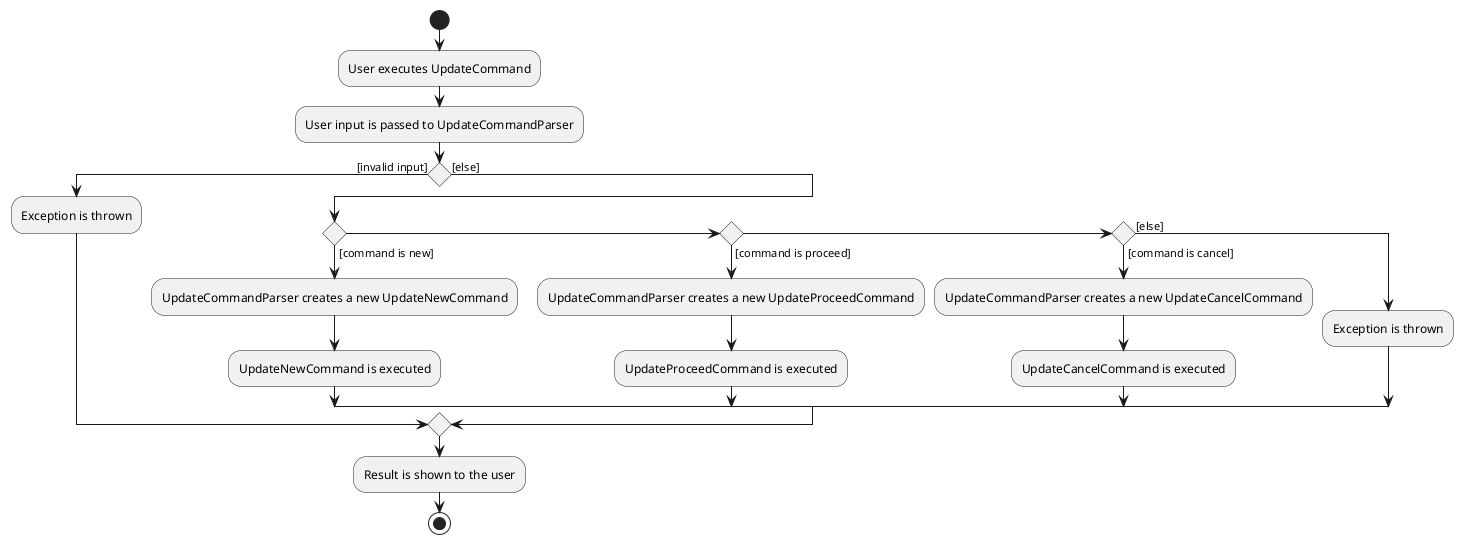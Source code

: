 @startuml
start
:User executes UpdateCommand;

'Since the beta syntax does not support placing the condition outside the
'diamond we place it as the true branch instead.

:User input is passed to UpdateCommandParser;

if () then ([invalid input])
    :Exception is thrown;
else ([else])
    if () then ([command is new])
        :UpdateCommandParser creates a new UpdateNewCommand;
        :UpdateNewCommand is executed;
    else if () then ([command is proceed])
        :UpdateCommandParser creates a new UpdateProceedCommand;
        :UpdateProceedCommand is executed;
    else if () then ([command is cancel])
        :UpdateCommandParser creates a new UpdateCancelCommand;
        :UpdateCancelCommand is executed;
    else ([else])
        :Exception is thrown;
    endif
endif
:Result is shown to the user;
stop
@enduml
